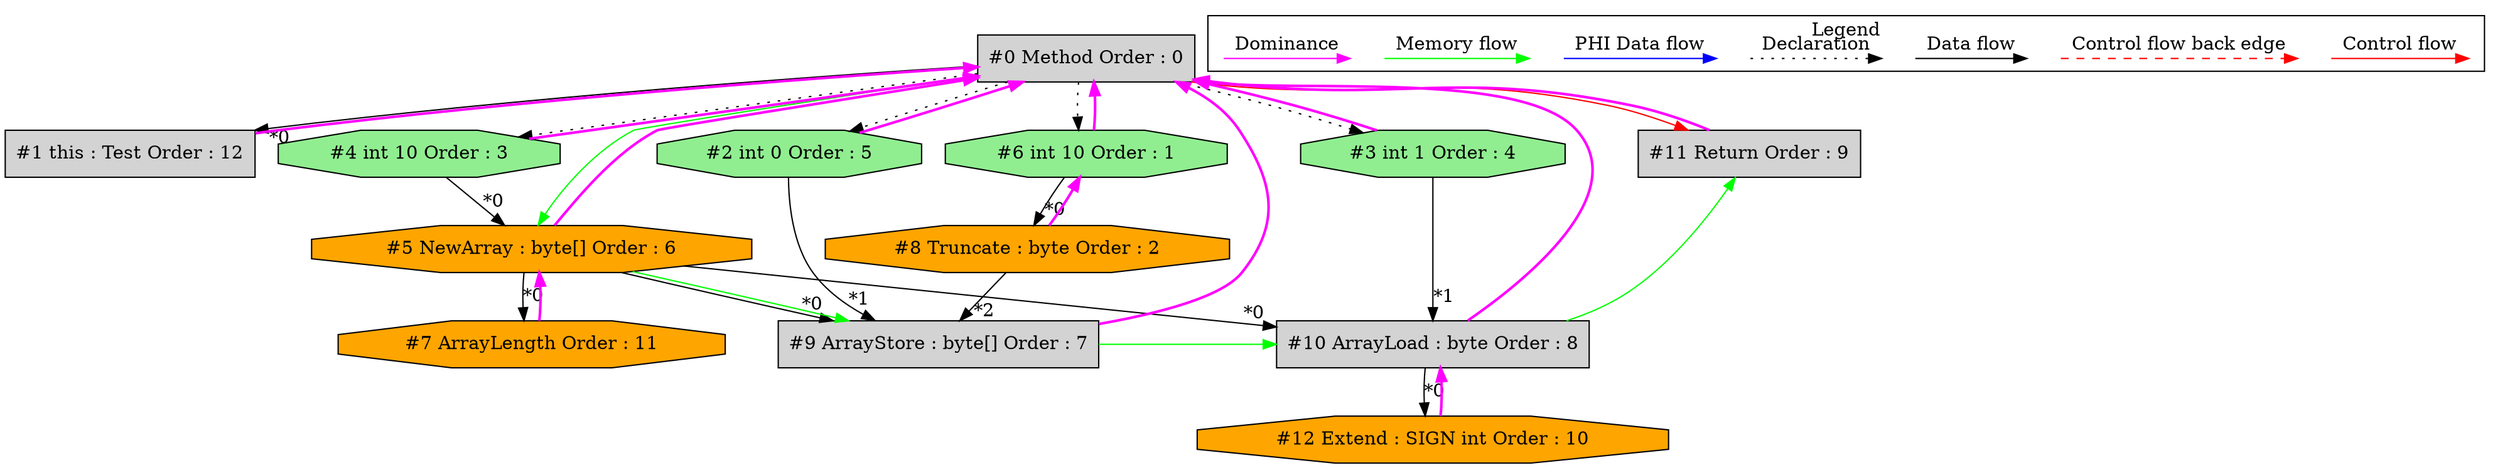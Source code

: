 digraph debugoutput {
 ordering="in";
 node0[label="#0 Method Order : 0",shape=box, fillcolor=lightgrey, style=filled];
 node1[label="#1 this : Test Order : 12",shape=box, fillcolor=lightgrey, style=filled];
 node1 -> node0[dir="forward" color="fuchsia" penwidth="2"];
 node0 -> node1[headlabel="*0", labeldistance=2];
 node2[label="#2 int 0 Order : 5",shape=octagon, fillcolor=lightgreen, style=filled];
 node2 -> node0[dir="forward" color="fuchsia" penwidth="2"];
 node0 -> node2[style=dotted];
 node3[label="#3 int 1 Order : 4",shape=octagon, fillcolor=lightgreen, style=filled];
 node3 -> node0[dir="forward" color="fuchsia" penwidth="2"];
 node0 -> node3[style=dotted];
 node4[label="#4 int 10 Order : 3",shape=octagon, fillcolor=lightgreen, style=filled];
 node4 -> node0[dir="forward" color="fuchsia" penwidth="2"];
 node0 -> node4[style=dotted];
 node5[label="#5 NewArray : byte[] Order : 6",shape=octagon, fillcolor=orange, style=filled];
 node5 -> node0[dir="forward" color="fuchsia" penwidth="2"];
 node4 -> node5[headlabel="*0", labeldistance=2];
 node0 -> node5[labeldistance=2, color=green, constraint=false];
 node6[label="#6 int 10 Order : 1",shape=octagon, fillcolor=lightgreen, style=filled];
 node6 -> node0[dir="forward" color="fuchsia" penwidth="2"];
 node0 -> node6[style=dotted];
 node7[label="#7 ArrayLength Order : 11",shape=octagon, fillcolor=orange, style=filled];
 node7 -> node5[dir="forward" color="fuchsia" penwidth="2"];
 node5 -> node7[headlabel="*0", labeldistance=2];
 node8[label="#8 Truncate : byte Order : 2",shape=octagon, fillcolor=orange, style=filled];
 node8 -> node6[dir="forward" color="fuchsia" penwidth="2"];
 node6 -> node8[headlabel="*0", labeldistance=2];
 node9[label="#9 ArrayStore : byte[] Order : 7",shape=box, fillcolor=lightgrey, style=filled];
 node9 -> node0[dir="forward" color="fuchsia" penwidth="2"];
 node5 -> node9[headlabel="*0", labeldistance=2];
 node2 -> node9[headlabel="*1", labeldistance=2];
 node8 -> node9[headlabel="*2", labeldistance=2];
 node5 -> node9[labeldistance=2, color=green, constraint=false];
 node10[label="#10 ArrayLoad : byte Order : 8",shape=box, fillcolor=lightgrey, style=filled];
 node10 -> node0[dir="forward" color="fuchsia" penwidth="2"];
 node5 -> node10[headlabel="*0", labeldistance=2];
 node3 -> node10[headlabel="*1", labeldistance=2];
 node9 -> node10[labeldistance=2, color=green, constraint=false];
 node11[label="#11 Return Order : 9",shape=box, fillcolor=lightgrey, style=filled];
 node11 -> node0[dir="forward" color="fuchsia" penwidth="2"];
 node0 -> node11[labeldistance=2, color=red, fontcolor=red];
 node10 -> node11[labeldistance=2, color=green, constraint=false];
 node12[label="#12 Extend : SIGN int Order : 10",shape=octagon, fillcolor=orange, style=filled];
 node12 -> node10[dir="forward" color="fuchsia" penwidth="2"];
 node10 -> node12[headlabel="*0", labeldistance=2];
 subgraph cluster_000 {
  label = "Legend";
  node [shape=point]
  {
   rank=same;
   c0 [style = invis];
   c1 [style = invis];
   c2 [style = invis];
   c3 [style = invis];
   d0 [style = invis];
   d1 [style = invis];
   d2 [style = invis];
   d3 [style = invis];
   d4 [style = invis];
   d5 [style = invis];
   d6 [style = invis];
   d7 [style = invis];
   d8 [style = invis];
   d9 [style = invis];
  }
  c0 -> c1 [label="Control flow", style=solid, color=red]
  c2 -> c3 [label="Control flow back edge", style=dashed, color=red]
  d0 -> d1 [label="Data flow"]
  d2 -> d3 [label="Declaration", style=dotted]
  d4 -> d5 [label="PHI Data flow", color=blue]
  d6 -> d7 [label="Memory flow", color=green]
  d8 -> d9 [label="Dominance", color=fuchsia, style=solid]
 }

}
